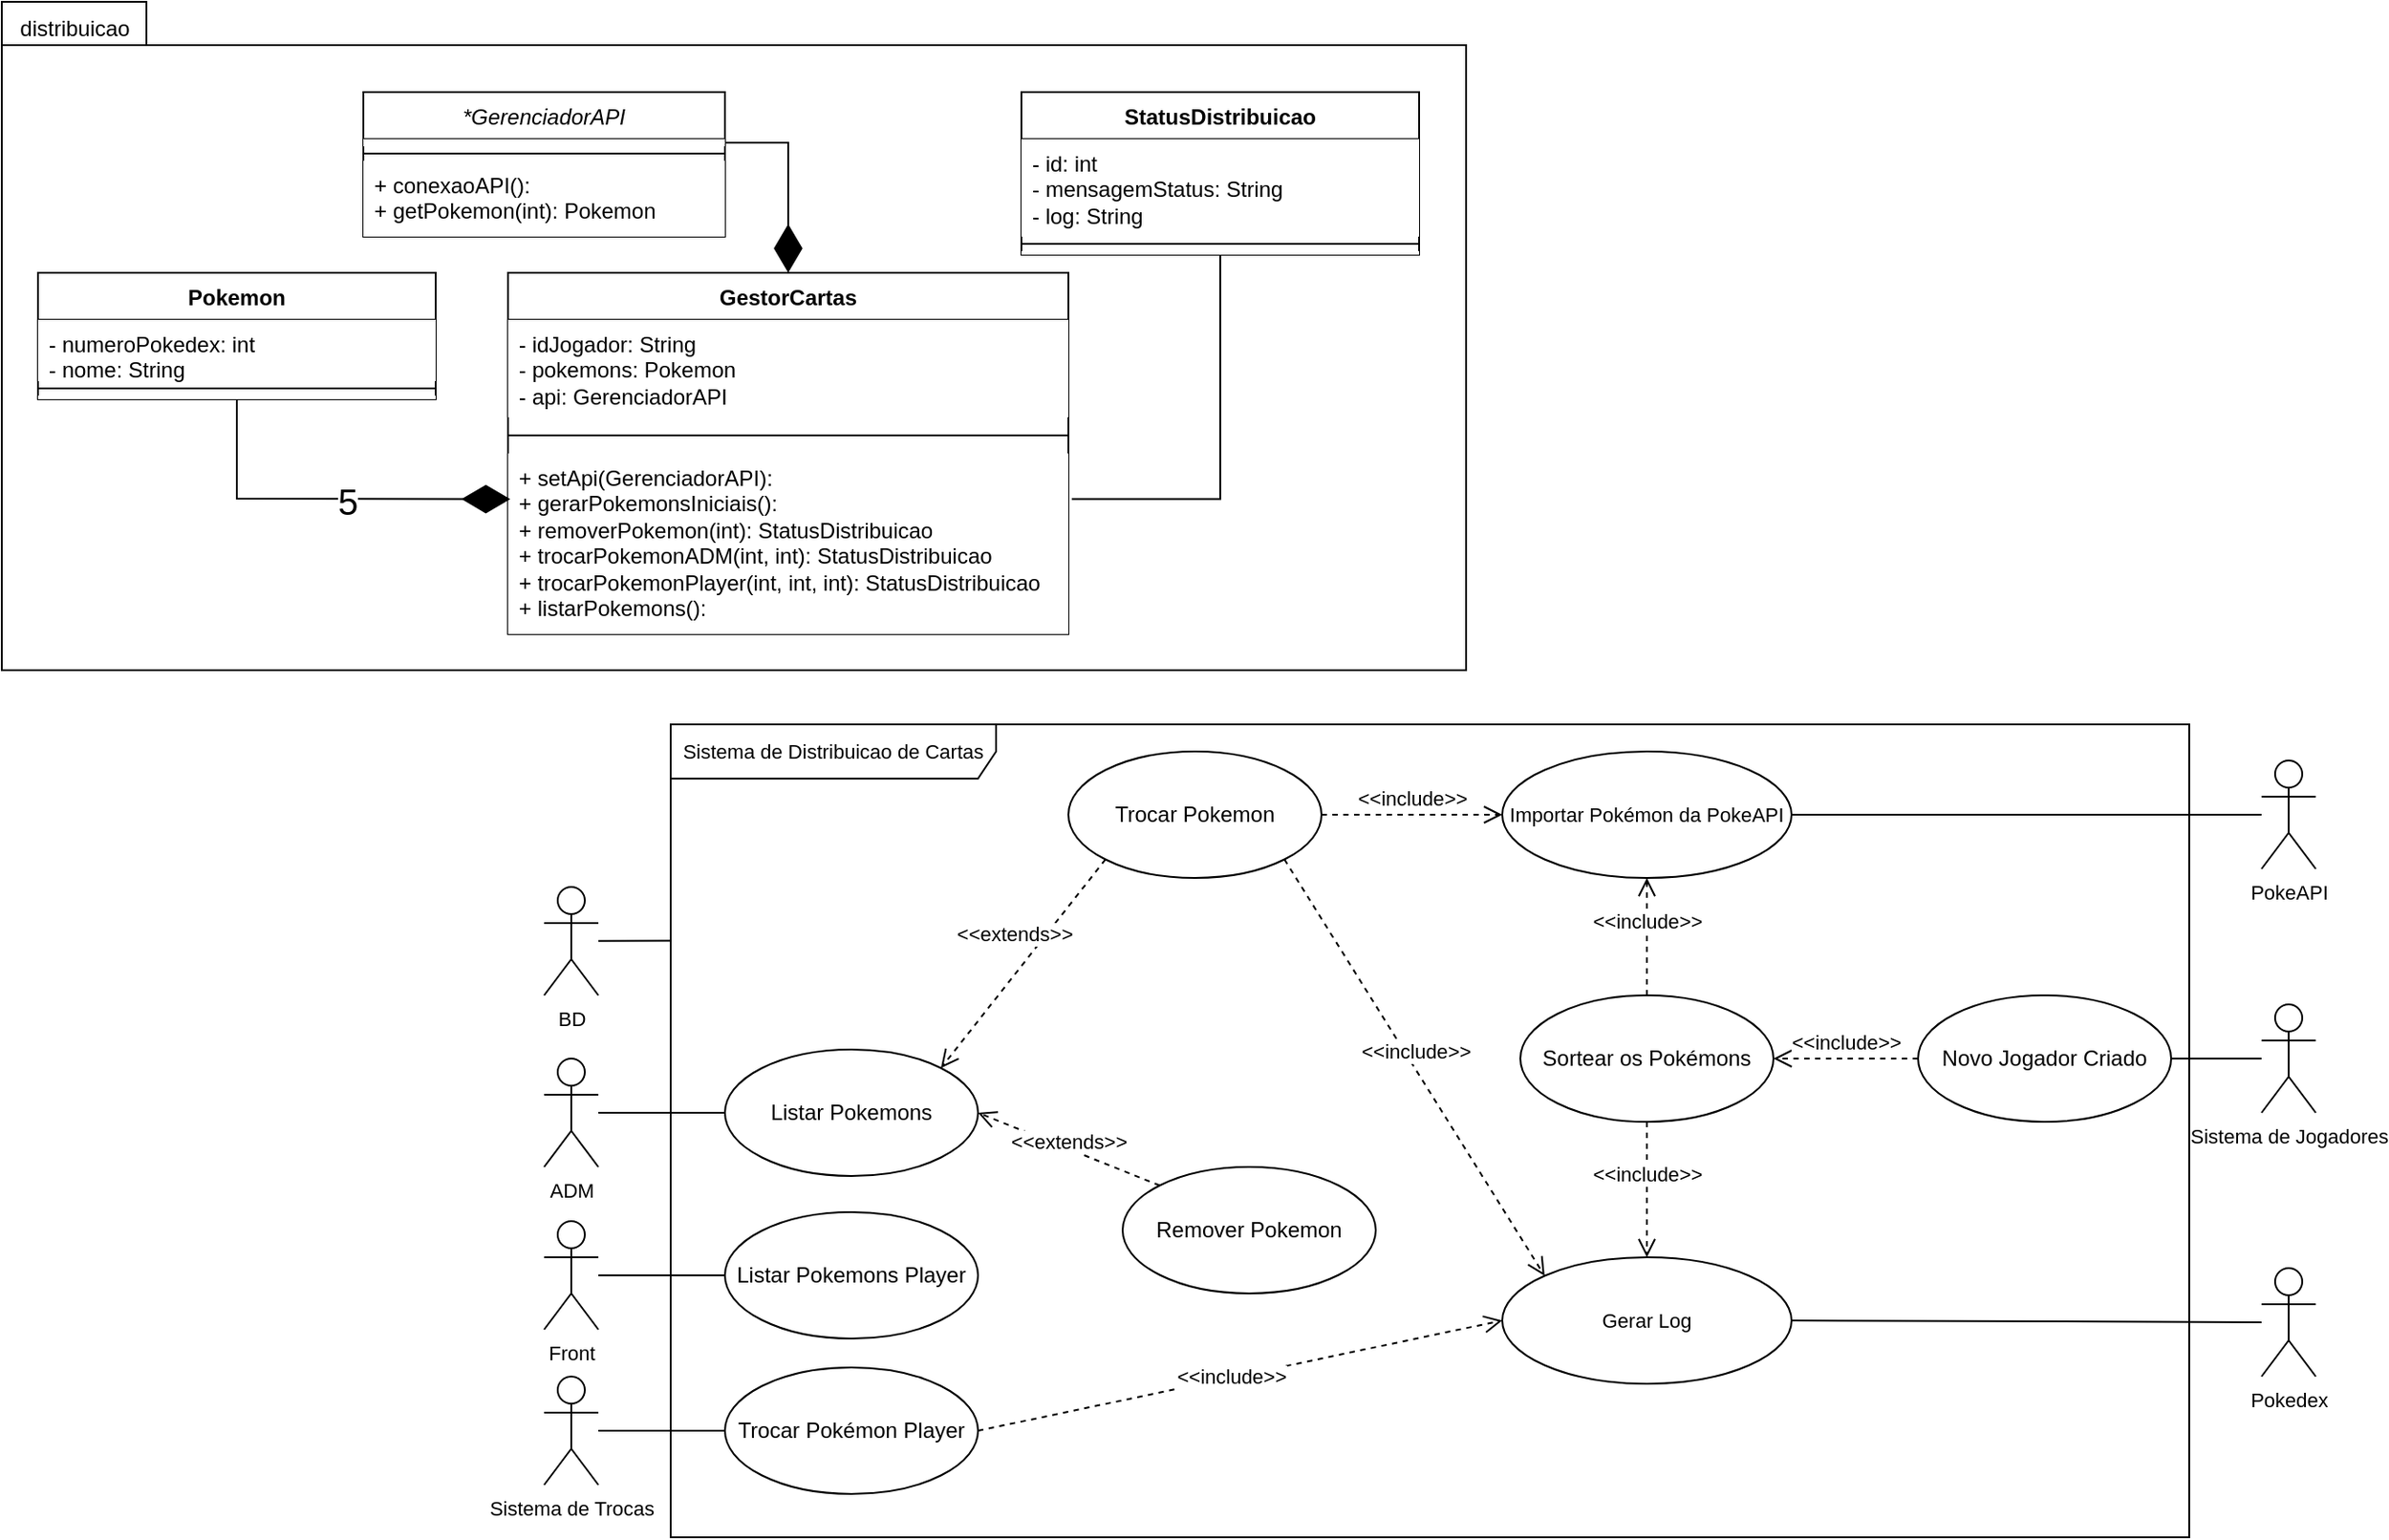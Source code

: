 <mxfile version="26.2.2">
  <diagram name="Página-1" id="5jZvQ3KQJmzvtHpUOqsf">
    <mxGraphModel dx="1160" dy="696" grid="1" gridSize="10" guides="1" tooltips="1" connect="1" arrows="1" fold="1" page="1" pageScale="1" pageWidth="827" pageHeight="1169" math="0" shadow="0">
      <root>
        <mxCell id="0" />
        <mxCell id="1" parent="0" />
        <mxCell id="ezxSts8ta102sGjIqSHR-159" value="Sistema de Distribuicao de Cartas" style="shape=umlFrame;whiteSpace=wrap;html=1;pointerEvents=0;fontFamily=Helvetica;fontSize=11;fontColor=default;labelBackgroundColor=default;width=180;height=30;swimlaneFillColor=default;" parent="1" vertex="1">
          <mxGeometry x="520" y="520" width="840" height="450" as="geometry" />
        </mxCell>
        <mxCell id="4cF8ly8krw9naLDRnfGY-16" value="" style="shape=folder;fontStyle=1;spacingTop=10;tabWidth=80;tabHeight=24;tabPosition=left;html=1;whiteSpace=wrap;" parent="1" vertex="1">
          <mxGeometry x="150" y="120" width="810" height="370" as="geometry" />
        </mxCell>
        <mxCell id="ezxSts8ta102sGjIqSHR-75" value="Sortear os Pokémons" style="ellipse;whiteSpace=wrap;html=1;" parent="1" vertex="1">
          <mxGeometry x="990" y="670" width="140" height="70" as="geometry" />
        </mxCell>
        <mxCell id="ezxSts8ta102sGjIqSHR-77" value="Importar Pokémon da PokeAPI" style="ellipse;whiteSpace=wrap;html=1;fontFamily=Helvetica;fontSize=11;fontColor=default;labelBackgroundColor=default;" parent="1" vertex="1">
          <mxGeometry x="980" y="535" width="160" height="70" as="geometry" />
        </mxCell>
        <mxCell id="ezxSts8ta102sGjIqSHR-83" value="Listar Pokemons Player" style="ellipse;whiteSpace=wrap;html=1;" parent="1" vertex="1">
          <mxGeometry x="550" y="790" width="140" height="70" as="geometry" />
        </mxCell>
        <mxCell id="ezxSts8ta102sGjIqSHR-88" value="Trocar Pokémon Player" style="ellipse;whiteSpace=wrap;html=1;" parent="1" vertex="1">
          <mxGeometry x="550" y="876" width="140" height="70" as="geometry" />
        </mxCell>
        <mxCell id="ezxSts8ta102sGjIqSHR-106" value="Remover Pokemon" style="ellipse;whiteSpace=wrap;html=1;" parent="1" vertex="1">
          <mxGeometry x="770" y="765" width="140" height="70" as="geometry" />
        </mxCell>
        <mxCell id="ezxSts8ta102sGjIqSHR-139" value="&lt;div&gt;&lt;br&gt;&lt;/div&gt;&lt;div&gt;&lt;br&gt;&lt;/div&gt;" style="edgeStyle=none;shape=connector;rounded=0;orthogonalLoop=1;jettySize=auto;html=1;strokeColor=default;align=center;verticalAlign=middle;fontFamily=Helvetica;fontSize=11;fontColor=default;labelBackgroundColor=default;endArrow=none;endFill=0;startFill=0;" parent="1" source="ezxSts8ta102sGjIqSHR-109" target="ezxSts8ta102sGjIqSHR-113" edge="1">
          <mxGeometry x="0.067" y="6" relative="1" as="geometry">
            <mxPoint as="offset" />
          </mxGeometry>
        </mxCell>
        <mxCell id="ezxSts8ta102sGjIqSHR-109" value="ADM" style="shape=umlActor;verticalLabelPosition=bottom;verticalAlign=top;html=1;fontFamily=Helvetica;fontSize=11;fontColor=default;labelBackgroundColor=default;" parent="1" vertex="1">
          <mxGeometry x="450" y="705" width="30" height="60" as="geometry" />
        </mxCell>
        <mxCell id="ezxSts8ta102sGjIqSHR-113" value="Listar Pokemons" style="ellipse;whiteSpace=wrap;html=1;" parent="1" vertex="1">
          <mxGeometry x="550" y="700" width="140" height="70" as="geometry" />
        </mxCell>
        <mxCell id="ezxSts8ta102sGjIqSHR-119" value="&amp;lt;&amp;lt;extends&amp;gt;&amp;gt;" style="html=1;verticalAlign=bottom;endArrow=open;dashed=1;endSize=8;curved=0;rounded=0;strokeColor=default;align=center;fontFamily=Helvetica;fontSize=11;fontColor=default;labelBackgroundColor=default;exitX=0;exitY=0;exitDx=0;exitDy=0;entryX=1;entryY=0.5;entryDx=0;entryDy=0;" parent="1" source="ezxSts8ta102sGjIqSHR-106" target="ezxSts8ta102sGjIqSHR-113" edge="1">
          <mxGeometry x="-0.031" y="5" relative="1" as="geometry">
            <mxPoint x="-161" y="835" as="sourcePoint" />
            <mxPoint x="-59" y="865" as="targetPoint" />
            <mxPoint as="offset" />
          </mxGeometry>
        </mxCell>
        <mxCell id="ezxSts8ta102sGjIqSHR-125" value="&amp;lt;&amp;lt;include&lt;span style=&quot;background-color: light-dark(#ffffff, var(--ge-dark-color, #121212)); color: light-dark(rgb(0, 0, 0), rgb(255, 255, 255));&quot;&gt;&amp;gt;&amp;gt;&lt;/span&gt;" style="html=1;verticalAlign=bottom;endArrow=open;dashed=1;endSize=8;curved=0;rounded=0;strokeColor=default;align=center;fontFamily=Helvetica;fontSize=11;fontColor=default;labelBackgroundColor=default;entryX=0.5;entryY=1;entryDx=0;entryDy=0;exitX=0.5;exitY=0;exitDx=0;exitDy=0;" parent="1" source="ezxSts8ta102sGjIqSHR-75" target="ezxSts8ta102sGjIqSHR-77" edge="1">
          <mxGeometry relative="1" as="geometry">
            <mxPoint x="1000" y="550" as="sourcePoint" />
            <mxPoint x="980" y="530" as="targetPoint" />
          </mxGeometry>
        </mxCell>
        <mxCell id="ezxSts8ta102sGjIqSHR-142" style="edgeStyle=none;shape=connector;rounded=0;orthogonalLoop=1;jettySize=auto;html=1;entryX=0;entryY=0.5;entryDx=0;entryDy=0;strokeColor=default;align=center;verticalAlign=middle;fontFamily=Helvetica;fontSize=11;fontColor=default;labelBackgroundColor=default;startFill=0;endArrow=none;endFill=0;" parent="1" source="ezxSts8ta102sGjIqSHR-140" target="ezxSts8ta102sGjIqSHR-83" edge="1">
          <mxGeometry relative="1" as="geometry" />
        </mxCell>
        <mxCell id="ezxSts8ta102sGjIqSHR-157" style="edgeStyle=none;shape=connector;rounded=0;orthogonalLoop=1;jettySize=auto;html=1;strokeColor=default;align=center;verticalAlign=middle;fontFamily=Helvetica;fontSize=11;fontColor=default;labelBackgroundColor=default;startFill=0;endArrow=none;endFill=0;entryX=0;entryY=0.5;entryDx=0;entryDy=0;" parent="1" source="ezxSts8ta102sGjIqSHR-161" target="ezxSts8ta102sGjIqSHR-88" edge="1">
          <mxGeometry relative="1" as="geometry">
            <mxPoint x="290" y="940" as="sourcePoint" />
          </mxGeometry>
        </mxCell>
        <mxCell id="ezxSts8ta102sGjIqSHR-140" value="Front" style="shape=umlActor;verticalLabelPosition=bottom;verticalAlign=top;html=1;fontFamily=Helvetica;fontSize=11;fontColor=default;labelBackgroundColor=default;" parent="1" vertex="1">
          <mxGeometry x="450" y="795" width="30" height="60" as="geometry" />
        </mxCell>
        <mxCell id="ezxSts8ta102sGjIqSHR-144" value="Trocar Pokemon" style="ellipse;whiteSpace=wrap;html=1;" parent="1" vertex="1">
          <mxGeometry x="740" y="535" width="140" height="70" as="geometry" />
        </mxCell>
        <mxCell id="ezxSts8ta102sGjIqSHR-146" value="&amp;lt;&amp;lt;extends&amp;gt;&amp;gt;" style="html=1;verticalAlign=bottom;endArrow=open;dashed=1;endSize=8;curved=0;rounded=0;strokeColor=default;align=center;fontFamily=Helvetica;fontSize=11;fontColor=default;labelBackgroundColor=default;entryX=1;entryY=0;entryDx=0;entryDy=0;exitX=0;exitY=1;exitDx=0;exitDy=0;" parent="1" source="ezxSts8ta102sGjIqSHR-144" target="ezxSts8ta102sGjIqSHR-113" edge="1">
          <mxGeometry x="-0.039" y="-9" relative="1" as="geometry">
            <mxPoint x="460" y="705" as="sourcePoint" />
            <mxPoint x="460" y="635" as="targetPoint" />
            <mxPoint as="offset" />
          </mxGeometry>
        </mxCell>
        <mxCell id="ezxSts8ta102sGjIqSHR-148" value="&amp;lt;&amp;lt;include&lt;span style=&quot;background-color: light-dark(#ffffff, var(--ge-dark-color, #121212)); color: light-dark(rgb(0, 0, 0), rgb(255, 255, 255));&quot;&gt;&amp;gt;&amp;gt;&lt;/span&gt;" style="html=1;verticalAlign=bottom;endArrow=open;dashed=1;endSize=8;curved=0;rounded=0;strokeColor=default;align=center;fontFamily=Helvetica;fontSize=11;fontColor=default;labelBackgroundColor=default;exitX=1;exitY=0.5;exitDx=0;exitDy=0;" parent="1" source="ezxSts8ta102sGjIqSHR-144" target="ezxSts8ta102sGjIqSHR-77" edge="1">
          <mxGeometry relative="1" as="geometry">
            <mxPoint x="1000" y="440" as="sourcePoint" />
            <mxPoint x="820" y="580" as="targetPoint" />
          </mxGeometry>
        </mxCell>
        <mxCell id="ezxSts8ta102sGjIqSHR-160" value="Sistema de Jogadores" style="shape=umlActor;verticalLabelPosition=bottom;verticalAlign=top;html=1;fontFamily=Helvetica;fontSize=11;fontColor=default;labelBackgroundColor=default;" parent="1" vertex="1">
          <mxGeometry x="1400" y="675" width="30" height="60" as="geometry" />
        </mxCell>
        <mxCell id="ezxSts8ta102sGjIqSHR-161" value="Sistema de Trocas" style="shape=umlActor;verticalLabelPosition=bottom;verticalAlign=top;html=1;fontFamily=Helvetica;fontSize=11;fontColor=default;labelBackgroundColor=default;" parent="1" vertex="1">
          <mxGeometry x="450" y="881" width="30" height="60" as="geometry" />
        </mxCell>
        <mxCell id="ezxSts8ta102sGjIqSHR-167" style="edgeStyle=none;shape=connector;rounded=0;orthogonalLoop=1;jettySize=auto;html=1;strokeColor=default;align=center;verticalAlign=middle;fontFamily=Helvetica;fontSize=11;fontColor=default;labelBackgroundColor=default;startFill=0;endArrow=none;endFill=0;entryX=0;entryY=0.266;entryDx=0;entryDy=0;entryPerimeter=0;" parent="1" source="ezxSts8ta102sGjIqSHR-166" target="ezxSts8ta102sGjIqSHR-159" edge="1">
          <mxGeometry relative="1" as="geometry">
            <mxPoint x="529" y="640" as="targetPoint" />
          </mxGeometry>
        </mxCell>
        <mxCell id="ezxSts8ta102sGjIqSHR-166" value="BD&lt;div&gt;&lt;br&gt;&lt;/div&gt;" style="shape=umlActor;verticalLabelPosition=bottom;verticalAlign=top;html=1;fontFamily=Helvetica;fontSize=11;labelBackgroundColor=default;" parent="1" vertex="1">
          <mxGeometry x="450" y="610" width="30" height="60" as="geometry" />
        </mxCell>
        <mxCell id="4cF8ly8krw9naLDRnfGY-5" value="GestorCartas" style="swimlane;fontStyle=1;align=center;verticalAlign=top;childLayout=stackLayout;horizontal=1;startSize=26;horizontalStack=0;resizeParent=1;resizeParentMax=0;resizeLast=0;collapsible=1;marginBottom=0;whiteSpace=wrap;html=1;" parent="1" vertex="1">
          <mxGeometry x="430" y="270" width="310" height="200" as="geometry" />
        </mxCell>
        <mxCell id="4cF8ly8krw9naLDRnfGY-6" value="&lt;div&gt;- idJogador: String&lt;/div&gt;- pokemons: Pokemon&lt;div&gt;- api: GerenciadorAPI&lt;/div&gt;" style="text;align=left;verticalAlign=top;spacingLeft=4;spacingRight=4;overflow=hidden;rotatable=0;points=[[0,0.5],[1,0.5]];portConstraint=eastwest;whiteSpace=wrap;html=1;fillColor=default;" parent="4cF8ly8krw9naLDRnfGY-5" vertex="1">
          <mxGeometry y="26" width="310" height="54" as="geometry" />
        </mxCell>
        <mxCell id="4cF8ly8krw9naLDRnfGY-7" value="" style="line;strokeWidth=1;fillColor=none;align=left;verticalAlign=middle;spacingTop=-1;spacingLeft=3;spacingRight=3;rotatable=0;labelPosition=right;points=[];portConstraint=eastwest;strokeColor=inherit;" parent="4cF8ly8krw9naLDRnfGY-5" vertex="1">
          <mxGeometry y="80" width="310" height="20" as="geometry" />
        </mxCell>
        <mxCell id="4cF8ly8krw9naLDRnfGY-8" value="+ setApi(GerenciadorAPI):&lt;br&gt;+ gerarPokemonsIniciais():&lt;br&gt;&lt;div&gt;&lt;span style=&quot;background-color: transparent; color: light-dark(rgb(0, 0, 0), rgb(255, 255, 255));&quot;&gt;+&lt;/span&gt;&lt;span style=&quot;background-color: transparent; color: light-dark(rgb(0, 0, 0), rgb(255, 255, 255));&quot;&gt;&amp;nbsp;&lt;/span&gt;removerPokemon(int): StatusDistribuicao&lt;/div&gt;&lt;div&gt;&lt;span style=&quot;background-color: transparent; color: light-dark(rgb(0, 0, 0), rgb(255, 255, 255));&quot;&gt;+&lt;/span&gt;&lt;span style=&quot;background-color: transparent; color: light-dark(rgb(0, 0, 0), rgb(255, 255, 255));&quot;&gt;&amp;nbsp;&lt;/span&gt;trocarPokemonADM(int, int):&amp;nbsp;&lt;span style=&quot;background-color: transparent; color: light-dark(rgb(0, 0, 0), rgb(255, 255, 255));&quot;&gt;StatusDistribuicao&lt;/span&gt;&lt;/div&gt;&lt;div&gt;&lt;span style=&quot;background-color: transparent; color: light-dark(rgb(0, 0, 0), rgb(255, 255, 255));&quot;&gt;+&lt;/span&gt;&lt;span style=&quot;background-color: transparent; color: light-dark(rgb(0, 0, 0), rgb(255, 255, 255));&quot;&gt;&amp;nbsp;&lt;/span&gt;trocarPokemonPlayer(int, int, int):&amp;nbsp;&lt;span style=&quot;background-color: transparent; color: light-dark(rgb(0, 0, 0), rgb(255, 255, 255));&quot;&gt;StatusDistribuicao&lt;/span&gt;&lt;/div&gt;&lt;div&gt;&lt;span style=&quot;background-color: transparent; color: light-dark(rgb(0, 0, 0), rgb(255, 255, 255));&quot;&gt;+&lt;/span&gt;&lt;span style=&quot;background-color: transparent; color: light-dark(rgb(0, 0, 0), rgb(255, 255, 255));&quot;&gt;&amp;nbsp;&lt;/span&gt;&lt;span style=&quot;background-color: transparent; color: light-dark(rgb(0, 0, 0), rgb(255, 255, 255));&quot;&gt;listarPokemons():&lt;/span&gt;&lt;/div&gt;&lt;div&gt;&lt;br&gt;&lt;/div&gt;" style="text;align=left;verticalAlign=top;spacingLeft=4;spacingRight=4;overflow=hidden;rotatable=0;points=[[0,0.5],[1,0.5]];portConstraint=eastwest;whiteSpace=wrap;html=1;fillColor=default;" parent="4cF8ly8krw9naLDRnfGY-5" vertex="1">
          <mxGeometry y="100" width="310" height="100" as="geometry" />
        </mxCell>
        <mxCell id="4cF8ly8krw9naLDRnfGY-9" value="&lt;span style=&quot;font-weight: 400;&quot;&gt;&lt;i&gt;*GerenciadorAPI&lt;/i&gt;&lt;/span&gt;" style="swimlane;fontStyle=1;align=center;verticalAlign=top;childLayout=stackLayout;horizontal=1;startSize=26;horizontalStack=0;resizeParent=1;resizeParentMax=0;resizeLast=0;collapsible=1;marginBottom=0;whiteSpace=wrap;html=1;" parent="1" vertex="1">
          <mxGeometry x="350" y="170" width="200" height="80" as="geometry" />
        </mxCell>
        <mxCell id="4cF8ly8krw9naLDRnfGY-10" value="" style="text;align=left;verticalAlign=top;spacingLeft=4;spacingRight=4;overflow=hidden;rotatable=0;points=[[0,0.5],[1,0.5]];portConstraint=eastwest;whiteSpace=wrap;html=1;fillColor=default;" parent="4cF8ly8krw9naLDRnfGY-9" vertex="1">
          <mxGeometry y="26" width="200" height="4" as="geometry" />
        </mxCell>
        <mxCell id="4cF8ly8krw9naLDRnfGY-11" value="" style="line;strokeWidth=1;fillColor=none;align=left;verticalAlign=middle;spacingTop=-1;spacingLeft=3;spacingRight=3;rotatable=0;labelPosition=right;points=[];portConstraint=eastwest;strokeColor=inherit;" parent="4cF8ly8krw9naLDRnfGY-9" vertex="1">
          <mxGeometry y="30" width="200" height="8" as="geometry" />
        </mxCell>
        <mxCell id="4cF8ly8krw9naLDRnfGY-12" value="+&amp;nbsp;conexaoAPI():&lt;br&gt;&lt;div&gt;&lt;span style=&quot;background-color: transparent; color: light-dark(rgb(0, 0, 0), rgb(255, 255, 255));&quot;&gt;+&lt;/span&gt;&lt;span style=&quot;background-color: transparent; color: light-dark(rgb(0, 0, 0), rgb(255, 255, 255));&quot;&gt;&amp;nbsp;&lt;/span&gt;getPokemon(int): Pokemon&lt;/div&gt;&lt;div&gt;&lt;br&gt;&lt;/div&gt;" style="text;align=left;verticalAlign=top;spacingLeft=4;spacingRight=4;overflow=hidden;rotatable=0;points=[[0,0.5],[1,0.5]];portConstraint=eastwest;whiteSpace=wrap;html=1;fillColor=default;" parent="4cF8ly8krw9naLDRnfGY-9" vertex="1">
          <mxGeometry y="38" width="200" height="42" as="geometry" />
        </mxCell>
        <mxCell id="4cF8ly8krw9naLDRnfGY-17" value="distribuicao" style="text;html=1;align=center;verticalAlign=middle;resizable=0;points=[];autosize=1;strokeColor=none;fillColor=none;" parent="1" vertex="1">
          <mxGeometry x="150" y="120" width="80" height="30" as="geometry" />
        </mxCell>
        <mxCell id="WzYWS7bRCb9a42TzyiDC-1" value="StatusDistribuicao" style="swimlane;fontStyle=1;align=center;verticalAlign=top;childLayout=stackLayout;horizontal=1;startSize=26;horizontalStack=0;resizeParent=1;resizeParentMax=0;resizeLast=0;collapsible=1;marginBottom=0;whiteSpace=wrap;html=1;" parent="1" vertex="1">
          <mxGeometry x="714" y="170" width="220" height="90" as="geometry" />
        </mxCell>
        <mxCell id="WzYWS7bRCb9a42TzyiDC-2" value="- id: int&lt;div&gt;- mensagemStatus: String&lt;/div&gt;&lt;div&gt;- log: String&lt;/div&gt;" style="text;align=left;verticalAlign=top;spacingLeft=4;spacingRight=4;overflow=hidden;rotatable=0;points=[[0,0.5],[1,0.5]];portConstraint=eastwest;whiteSpace=wrap;html=1;fillColor=default;" parent="WzYWS7bRCb9a42TzyiDC-1" vertex="1">
          <mxGeometry y="26" width="220" height="54" as="geometry" />
        </mxCell>
        <mxCell id="WzYWS7bRCb9a42TzyiDC-3" value="" style="line;strokeWidth=1;fillColor=none;align=left;verticalAlign=middle;spacingTop=-1;spacingLeft=3;spacingRight=3;rotatable=0;labelPosition=right;points=[];portConstraint=eastwest;strokeColor=inherit;" parent="WzYWS7bRCb9a42TzyiDC-1" vertex="1">
          <mxGeometry y="80" width="220" height="8" as="geometry" />
        </mxCell>
        <mxCell id="WzYWS7bRCb9a42TzyiDC-4" value="&lt;div&gt;&lt;br&gt;&lt;/div&gt;" style="text;align=left;verticalAlign=top;spacingLeft=4;spacingRight=4;overflow=hidden;rotatable=0;points=[[0,0.5],[1,0.5]];portConstraint=eastwest;whiteSpace=wrap;html=1;fillColor=default;" parent="WzYWS7bRCb9a42TzyiDC-1" vertex="1">
          <mxGeometry y="88" width="220" height="2" as="geometry" />
        </mxCell>
        <mxCell id="WzYWS7bRCb9a42TzyiDC-7" style="rounded=0;orthogonalLoop=1;jettySize=auto;html=1;entryX=1;entryY=0.5;entryDx=0;entryDy=0;endArrow=none;startFill=0;" parent="1" source="WzYWS7bRCb9a42TzyiDC-6" target="ezxSts8ta102sGjIqSHR-77" edge="1">
          <mxGeometry relative="1" as="geometry" />
        </mxCell>
        <mxCell id="WzYWS7bRCb9a42TzyiDC-6" value="&lt;div&gt;PokeAPI&lt;/div&gt;" style="shape=umlActor;verticalLabelPosition=bottom;verticalAlign=top;html=1;fontFamily=Helvetica;fontSize=11;fontColor=default;labelBackgroundColor=default;" parent="1" vertex="1">
          <mxGeometry x="1400" y="540" width="30" height="60" as="geometry" />
        </mxCell>
        <mxCell id="WzYWS7bRCb9a42TzyiDC-9" style="rounded=0;orthogonalLoop=1;jettySize=auto;html=1;entryX=1;entryY=0.5;entryDx=0;entryDy=0;endArrow=none;startFill=0;" parent="1" source="WzYWS7bRCb9a42TzyiDC-8" target="WzYWS7bRCb9a42TzyiDC-12" edge="1">
          <mxGeometry relative="1" as="geometry" />
        </mxCell>
        <mxCell id="WzYWS7bRCb9a42TzyiDC-8" value="&lt;div&gt;Pokedex&lt;/div&gt;" style="shape=umlActor;verticalLabelPosition=bottom;verticalAlign=top;html=1;fontFamily=Helvetica;fontSize=11;fontColor=default;labelBackgroundColor=default;" parent="1" vertex="1">
          <mxGeometry x="1400" y="821" width="30" height="60" as="geometry" />
        </mxCell>
        <mxCell id="WzYWS7bRCb9a42TzyiDC-12" value="Gerar Log" style="ellipse;whiteSpace=wrap;html=1;fontFamily=Helvetica;fontSize=11;fontColor=default;labelBackgroundColor=default;" parent="1" vertex="1">
          <mxGeometry x="980" y="815" width="160" height="70" as="geometry" />
        </mxCell>
        <mxCell id="WzYWS7bRCb9a42TzyiDC-13" value="&amp;lt;&amp;lt;include&lt;span style=&quot;background-color: light-dark(#ffffff, var(--ge-dark-color, #121212)); color: light-dark(rgb(0, 0, 0), rgb(255, 255, 255));&quot;&gt;&amp;gt;&amp;gt;&lt;/span&gt;" style="html=1;verticalAlign=bottom;endArrow=open;dashed=1;endSize=8;curved=0;rounded=0;strokeColor=default;align=center;fontFamily=Helvetica;fontSize=11;fontColor=default;labelBackgroundColor=default;exitX=1;exitY=1;exitDx=0;exitDy=0;entryX=0;entryY=0;entryDx=0;entryDy=0;" parent="1" source="ezxSts8ta102sGjIqSHR-144" target="WzYWS7bRCb9a42TzyiDC-12" edge="1">
          <mxGeometry relative="1" as="geometry">
            <mxPoint x="910" y="665" as="sourcePoint" />
            <mxPoint x="990" y="665" as="targetPoint" />
          </mxGeometry>
        </mxCell>
        <mxCell id="WzYWS7bRCb9a42TzyiDC-14" value="&amp;lt;&amp;lt;include&lt;span style=&quot;background-color: light-dark(#ffffff, var(--ge-dark-color, #121212)); color: light-dark(rgb(0, 0, 0), rgb(255, 255, 255));&quot;&gt;&amp;gt;&amp;gt;&lt;/span&gt;" style="html=1;verticalAlign=bottom;endArrow=open;dashed=1;endSize=8;curved=0;rounded=0;strokeColor=default;align=center;fontFamily=Helvetica;fontSize=11;fontColor=default;labelBackgroundColor=default;exitX=0.5;exitY=1;exitDx=0;exitDy=0;" parent="1" source="ezxSts8ta102sGjIqSHR-75" target="WzYWS7bRCb9a42TzyiDC-12" edge="1">
          <mxGeometry relative="1" as="geometry">
            <mxPoint x="890" y="690" as="sourcePoint" />
            <mxPoint x="1013" y="835" as="targetPoint" />
          </mxGeometry>
        </mxCell>
        <mxCell id="WzYWS7bRCb9a42TzyiDC-26" value="" style="edgeStyle=none;shape=connector;rounded=0;orthogonalLoop=1;jettySize=auto;html=1;entryX=1;entryY=0.5;entryDx=0;entryDy=0;strokeColor=default;align=center;verticalAlign=middle;fontFamily=Helvetica;fontSize=11;fontColor=default;labelBackgroundColor=default;startFill=0;endArrow=none;endFill=0;" parent="1" source="ezxSts8ta102sGjIqSHR-160" target="WzYWS7bRCb9a42TzyiDC-25" edge="1">
          <mxGeometry relative="1" as="geometry">
            <mxPoint x="1310" y="706" as="sourcePoint" />
            <mxPoint x="1130" y="705" as="targetPoint" />
          </mxGeometry>
        </mxCell>
        <mxCell id="WzYWS7bRCb9a42TzyiDC-25" value="Novo Jogador Criado" style="ellipse;whiteSpace=wrap;html=1;" parent="1" vertex="1">
          <mxGeometry x="1210" y="670" width="140" height="70" as="geometry" />
        </mxCell>
        <mxCell id="WzYWS7bRCb9a42TzyiDC-27" value="&amp;lt;&amp;lt;include&lt;span style=&quot;background-color: light-dark(#ffffff, var(--ge-dark-color, #121212)); color: light-dark(rgb(0, 0, 0), rgb(255, 255, 255));&quot;&gt;&amp;gt;&amp;gt;&lt;/span&gt;" style="html=1;verticalAlign=bottom;endArrow=open;dashed=1;endSize=8;curved=0;rounded=0;strokeColor=default;align=center;fontFamily=Helvetica;fontSize=11;fontColor=default;labelBackgroundColor=default;exitX=0;exitY=0.5;exitDx=0;exitDy=0;" parent="1" source="WzYWS7bRCb9a42TzyiDC-25" target="ezxSts8ta102sGjIqSHR-75" edge="1">
          <mxGeometry relative="1" as="geometry">
            <mxPoint x="1070" y="680" as="sourcePoint" />
            <mxPoint x="1070" y="615" as="targetPoint" />
          </mxGeometry>
        </mxCell>
        <mxCell id="cfTFqjE8HK-LK__kOsnl-10" value="&amp;lt;&amp;lt;include&amp;gt;&amp;gt;" style="html=1;verticalAlign=bottom;endArrow=open;dashed=1;endSize=8;curved=0;rounded=0;strokeColor=default;align=center;fontFamily=Helvetica;fontSize=11;fontColor=default;labelBackgroundColor=default;entryX=0;entryY=0.5;entryDx=0;entryDy=0;exitX=1;exitY=0.5;exitDx=0;exitDy=0;" parent="1" source="ezxSts8ta102sGjIqSHR-88" target="WzYWS7bRCb9a42TzyiDC-12" edge="1">
          <mxGeometry x="-0.046" y="-8" relative="1" as="geometry">
            <mxPoint x="680" y="720" as="sourcePoint" />
            <mxPoint x="770" y="605" as="targetPoint" />
            <mxPoint as="offset" />
          </mxGeometry>
        </mxCell>
        <mxCell id="0U14EicLg5xoFfs1IhI6-2" value="" style="endArrow=diamondThin;endFill=1;endSize=24;html=1;rounded=0;exitX=0.5;exitY=1;exitDx=0;exitDy=0;entryX=0.004;entryY=0.253;entryDx=0;entryDy=0;entryPerimeter=0;" parent="1" source="0U14EicLg5xoFfs1IhI6-4" target="4cF8ly8krw9naLDRnfGY-8" edge="1">
          <mxGeometry width="160" relative="1" as="geometry">
            <mxPoint x="834" y="270" as="sourcePoint" />
            <mxPoint x="750" y="360" as="targetPoint" />
            <Array as="points">
              <mxPoint x="280" y="395" />
            </Array>
          </mxGeometry>
        </mxCell>
        <mxCell id="965_faO-8tAbJJ4tYfBR-4" value="5" style="edgeLabel;html=1;align=center;verticalAlign=middle;resizable=0;points=[];fontSize=20;" parent="0U14EicLg5xoFfs1IhI6-2" vertex="1" connectable="0">
          <mxGeometry x="0.022" y="-1" relative="1" as="geometry">
            <mxPoint x="10" as="offset" />
          </mxGeometry>
        </mxCell>
        <mxCell id="0U14EicLg5xoFfs1IhI6-4" value="Pokemon" style="swimlane;fontStyle=1;align=center;verticalAlign=top;childLayout=stackLayout;horizontal=1;startSize=26;horizontalStack=0;resizeParent=1;resizeParentMax=0;resizeLast=0;collapsible=1;marginBottom=0;whiteSpace=wrap;html=1;" parent="1" vertex="1">
          <mxGeometry x="170" y="270" width="220" height="70" as="geometry" />
        </mxCell>
        <mxCell id="0U14EicLg5xoFfs1IhI6-5" value="- numeroPokedex: int&lt;div&gt;- nome: String&lt;/div&gt;" style="text;align=left;verticalAlign=top;spacingLeft=4;spacingRight=4;overflow=hidden;rotatable=0;points=[[0,0.5],[1,0.5]];portConstraint=eastwest;whiteSpace=wrap;html=1;fillColor=default;" parent="0U14EicLg5xoFfs1IhI6-4" vertex="1">
          <mxGeometry y="26" width="220" height="34" as="geometry" />
        </mxCell>
        <mxCell id="0U14EicLg5xoFfs1IhI6-6" value="" style="line;strokeWidth=1;fillColor=none;align=left;verticalAlign=middle;spacingTop=-1;spacingLeft=3;spacingRight=3;rotatable=0;labelPosition=right;points=[];portConstraint=eastwest;strokeColor=inherit;" parent="0U14EicLg5xoFfs1IhI6-4" vertex="1">
          <mxGeometry y="60" width="220" height="8" as="geometry" />
        </mxCell>
        <mxCell id="0U14EicLg5xoFfs1IhI6-7" value="&lt;div&gt;&lt;br&gt;&lt;/div&gt;" style="text;align=left;verticalAlign=top;spacingLeft=4;spacingRight=4;overflow=hidden;rotatable=0;points=[[0,0.5],[1,0.5]];portConstraint=eastwest;whiteSpace=wrap;html=1;fillColor=default;" parent="0U14EicLg5xoFfs1IhI6-4" vertex="1">
          <mxGeometry y="68" width="220" height="2" as="geometry" />
        </mxCell>
        <mxCell id="z4XnPtGzjVPGapdm2682-2" value="" style="endArrow=diamondThin;endFill=1;endSize=24;html=1;rounded=0;entryX=0.5;entryY=0;entryDx=0;entryDy=0;exitX=1;exitY=0.5;exitDx=0;exitDy=0;" edge="1" parent="1" source="4cF8ly8krw9naLDRnfGY-10" target="4cF8ly8krw9naLDRnfGY-5">
          <mxGeometry width="160" relative="1" as="geometry">
            <mxPoint x="550" y="230" as="sourcePoint" />
            <mxPoint x="750" y="380" as="targetPoint" />
            <Array as="points">
              <mxPoint x="585" y="198" />
            </Array>
          </mxGeometry>
        </mxCell>
        <mxCell id="z4XnPtGzjVPGapdm2682-3" style="edgeStyle=orthogonalEdgeStyle;rounded=0;orthogonalLoop=1;jettySize=auto;html=1;exitX=0.5;exitY=1;exitDx=0;exitDy=0;entryX=1.006;entryY=0.252;entryDx=0;entryDy=0;entryPerimeter=0;endArrow=none;startFill=0;" edge="1" parent="1" source="WzYWS7bRCb9a42TzyiDC-1" target="4cF8ly8krw9naLDRnfGY-8">
          <mxGeometry relative="1" as="geometry" />
        </mxCell>
      </root>
    </mxGraphModel>
  </diagram>
</mxfile>
